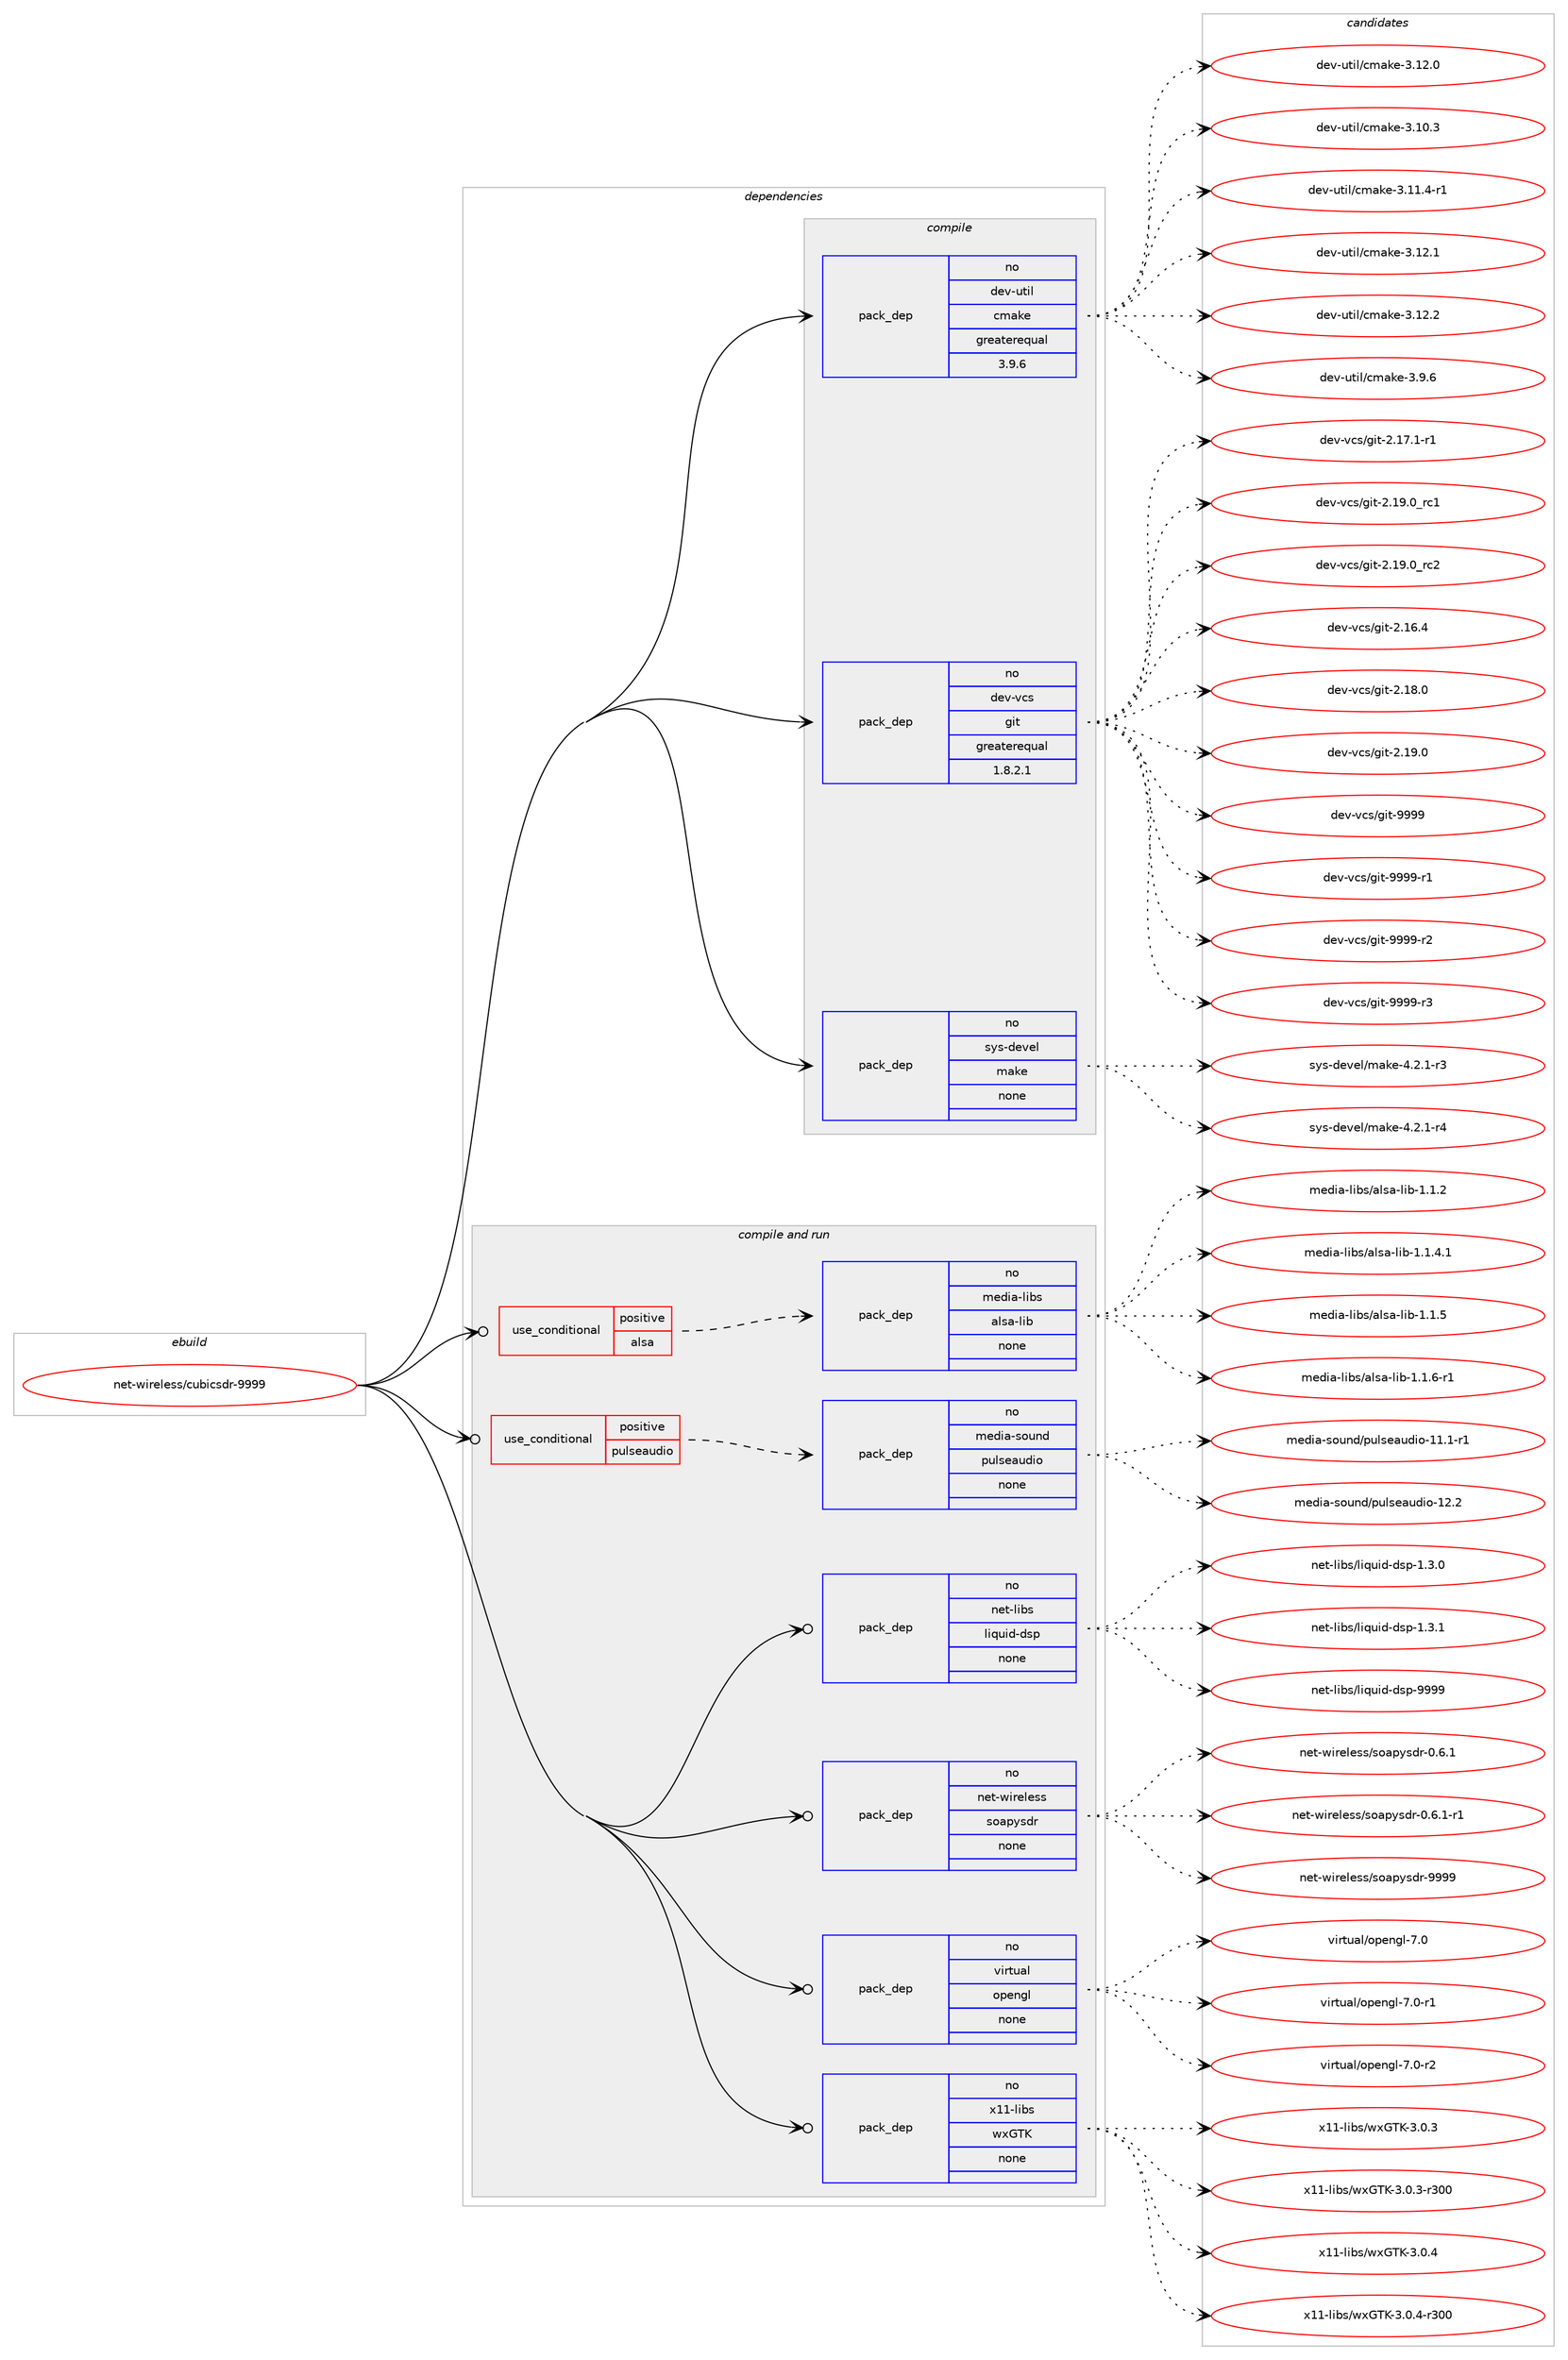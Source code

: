 digraph prolog {

# *************
# Graph options
# *************

newrank=true;
concentrate=true;
compound=true;
graph [rankdir=LR,fontname=Helvetica,fontsize=10,ranksep=1.5];#, ranksep=2.5, nodesep=0.2];
edge  [arrowhead=vee];
node  [fontname=Helvetica,fontsize=10];

# **********
# The ebuild
# **********

subgraph cluster_leftcol {
color=gray;
rank=same;
label=<<i>ebuild</i>>;
id [label="net-wireless/cubicsdr-9999", color=red, width=4, href="../net-wireless/cubicsdr-9999.svg"];
}

# ****************
# The dependencies
# ****************

subgraph cluster_midcol {
color=gray;
label=<<i>dependencies</i>>;
subgraph cluster_compile {
fillcolor="#eeeeee";
style=filled;
label=<<i>compile</i>>;
subgraph pack8276 {
dependency12380 [label=<<TABLE BORDER="0" CELLBORDER="1" CELLSPACING="0" CELLPADDING="4" WIDTH="220"><TR><TD ROWSPAN="6" CELLPADDING="30">pack_dep</TD></TR><TR><TD WIDTH="110">no</TD></TR><TR><TD>dev-util</TD></TR><TR><TD>cmake</TD></TR><TR><TD>greaterequal</TD></TR><TR><TD>3.9.6</TD></TR></TABLE>>, shape=none, color=blue];
}
id:e -> dependency12380:w [weight=20,style="solid",arrowhead="vee"];
subgraph pack8277 {
dependency12381 [label=<<TABLE BORDER="0" CELLBORDER="1" CELLSPACING="0" CELLPADDING="4" WIDTH="220"><TR><TD ROWSPAN="6" CELLPADDING="30">pack_dep</TD></TR><TR><TD WIDTH="110">no</TD></TR><TR><TD>dev-vcs</TD></TR><TR><TD>git</TD></TR><TR><TD>greaterequal</TD></TR><TR><TD>1.8.2.1</TD></TR></TABLE>>, shape=none, color=blue];
}
id:e -> dependency12381:w [weight=20,style="solid",arrowhead="vee"];
subgraph pack8278 {
dependency12382 [label=<<TABLE BORDER="0" CELLBORDER="1" CELLSPACING="0" CELLPADDING="4" WIDTH="220"><TR><TD ROWSPAN="6" CELLPADDING="30">pack_dep</TD></TR><TR><TD WIDTH="110">no</TD></TR><TR><TD>sys-devel</TD></TR><TR><TD>make</TD></TR><TR><TD>none</TD></TR><TR><TD></TD></TR></TABLE>>, shape=none, color=blue];
}
id:e -> dependency12382:w [weight=20,style="solid",arrowhead="vee"];
}
subgraph cluster_compileandrun {
fillcolor="#eeeeee";
style=filled;
label=<<i>compile and run</i>>;
subgraph cond3887 {
dependency12383 [label=<<TABLE BORDER="0" CELLBORDER="1" CELLSPACING="0" CELLPADDING="4"><TR><TD ROWSPAN="3" CELLPADDING="10">use_conditional</TD></TR><TR><TD>positive</TD></TR><TR><TD>alsa</TD></TR></TABLE>>, shape=none, color=red];
subgraph pack8279 {
dependency12384 [label=<<TABLE BORDER="0" CELLBORDER="1" CELLSPACING="0" CELLPADDING="4" WIDTH="220"><TR><TD ROWSPAN="6" CELLPADDING="30">pack_dep</TD></TR><TR><TD WIDTH="110">no</TD></TR><TR><TD>media-libs</TD></TR><TR><TD>alsa-lib</TD></TR><TR><TD>none</TD></TR><TR><TD></TD></TR></TABLE>>, shape=none, color=blue];
}
dependency12383:e -> dependency12384:w [weight=20,style="dashed",arrowhead="vee"];
}
id:e -> dependency12383:w [weight=20,style="solid",arrowhead="odotvee"];
subgraph cond3888 {
dependency12385 [label=<<TABLE BORDER="0" CELLBORDER="1" CELLSPACING="0" CELLPADDING="4"><TR><TD ROWSPAN="3" CELLPADDING="10">use_conditional</TD></TR><TR><TD>positive</TD></TR><TR><TD>pulseaudio</TD></TR></TABLE>>, shape=none, color=red];
subgraph pack8280 {
dependency12386 [label=<<TABLE BORDER="0" CELLBORDER="1" CELLSPACING="0" CELLPADDING="4" WIDTH="220"><TR><TD ROWSPAN="6" CELLPADDING="30">pack_dep</TD></TR><TR><TD WIDTH="110">no</TD></TR><TR><TD>media-sound</TD></TR><TR><TD>pulseaudio</TD></TR><TR><TD>none</TD></TR><TR><TD></TD></TR></TABLE>>, shape=none, color=blue];
}
dependency12385:e -> dependency12386:w [weight=20,style="dashed",arrowhead="vee"];
}
id:e -> dependency12385:w [weight=20,style="solid",arrowhead="odotvee"];
subgraph pack8281 {
dependency12387 [label=<<TABLE BORDER="0" CELLBORDER="1" CELLSPACING="0" CELLPADDING="4" WIDTH="220"><TR><TD ROWSPAN="6" CELLPADDING="30">pack_dep</TD></TR><TR><TD WIDTH="110">no</TD></TR><TR><TD>net-libs</TD></TR><TR><TD>liquid-dsp</TD></TR><TR><TD>none</TD></TR><TR><TD></TD></TR></TABLE>>, shape=none, color=blue];
}
id:e -> dependency12387:w [weight=20,style="solid",arrowhead="odotvee"];
subgraph pack8282 {
dependency12388 [label=<<TABLE BORDER="0" CELLBORDER="1" CELLSPACING="0" CELLPADDING="4" WIDTH="220"><TR><TD ROWSPAN="6" CELLPADDING="30">pack_dep</TD></TR><TR><TD WIDTH="110">no</TD></TR><TR><TD>net-wireless</TD></TR><TR><TD>soapysdr</TD></TR><TR><TD>none</TD></TR><TR><TD></TD></TR></TABLE>>, shape=none, color=blue];
}
id:e -> dependency12388:w [weight=20,style="solid",arrowhead="odotvee"];
subgraph pack8283 {
dependency12389 [label=<<TABLE BORDER="0" CELLBORDER="1" CELLSPACING="0" CELLPADDING="4" WIDTH="220"><TR><TD ROWSPAN="6" CELLPADDING="30">pack_dep</TD></TR><TR><TD WIDTH="110">no</TD></TR><TR><TD>virtual</TD></TR><TR><TD>opengl</TD></TR><TR><TD>none</TD></TR><TR><TD></TD></TR></TABLE>>, shape=none, color=blue];
}
id:e -> dependency12389:w [weight=20,style="solid",arrowhead="odotvee"];
subgraph pack8284 {
dependency12390 [label=<<TABLE BORDER="0" CELLBORDER="1" CELLSPACING="0" CELLPADDING="4" WIDTH="220"><TR><TD ROWSPAN="6" CELLPADDING="30">pack_dep</TD></TR><TR><TD WIDTH="110">no</TD></TR><TR><TD>x11-libs</TD></TR><TR><TD>wxGTK</TD></TR><TR><TD>none</TD></TR><TR><TD></TD></TR></TABLE>>, shape=none, color=blue];
}
id:e -> dependency12390:w [weight=20,style="solid",arrowhead="odotvee"];
}
subgraph cluster_run {
fillcolor="#eeeeee";
style=filled;
label=<<i>run</i>>;
}
}

# **************
# The candidates
# **************

subgraph cluster_choices {
rank=same;
color=gray;
label=<<i>candidates</i>>;

subgraph choice8276 {
color=black;
nodesep=1;
choice1001011184511711610510847991099710710145514649504648 [label="dev-util/cmake-3.12.0", color=red, width=4,href="../dev-util/cmake-3.12.0.svg"];
choice1001011184511711610510847991099710710145514649484651 [label="dev-util/cmake-3.10.3", color=red, width=4,href="../dev-util/cmake-3.10.3.svg"];
choice10010111845117116105108479910997107101455146494946524511449 [label="dev-util/cmake-3.11.4-r1", color=red, width=4,href="../dev-util/cmake-3.11.4-r1.svg"];
choice1001011184511711610510847991099710710145514649504649 [label="dev-util/cmake-3.12.1", color=red, width=4,href="../dev-util/cmake-3.12.1.svg"];
choice1001011184511711610510847991099710710145514649504650 [label="dev-util/cmake-3.12.2", color=red, width=4,href="../dev-util/cmake-3.12.2.svg"];
choice10010111845117116105108479910997107101455146574654 [label="dev-util/cmake-3.9.6", color=red, width=4,href="../dev-util/cmake-3.9.6.svg"];
dependency12380:e -> choice1001011184511711610510847991099710710145514649504648:w [style=dotted,weight="100"];
dependency12380:e -> choice1001011184511711610510847991099710710145514649484651:w [style=dotted,weight="100"];
dependency12380:e -> choice10010111845117116105108479910997107101455146494946524511449:w [style=dotted,weight="100"];
dependency12380:e -> choice1001011184511711610510847991099710710145514649504649:w [style=dotted,weight="100"];
dependency12380:e -> choice1001011184511711610510847991099710710145514649504650:w [style=dotted,weight="100"];
dependency12380:e -> choice10010111845117116105108479910997107101455146574654:w [style=dotted,weight="100"];
}
subgraph choice8277 {
color=black;
nodesep=1;
choice100101118451189911547103105116455046495546494511449 [label="dev-vcs/git-2.17.1-r1", color=red, width=4,href="../dev-vcs/git-2.17.1-r1.svg"];
choice10010111845118991154710310511645504649574648951149949 [label="dev-vcs/git-2.19.0_rc1", color=red, width=4,href="../dev-vcs/git-2.19.0_rc1.svg"];
choice10010111845118991154710310511645504649574648951149950 [label="dev-vcs/git-2.19.0_rc2", color=red, width=4,href="../dev-vcs/git-2.19.0_rc2.svg"];
choice10010111845118991154710310511645504649544652 [label="dev-vcs/git-2.16.4", color=red, width=4,href="../dev-vcs/git-2.16.4.svg"];
choice10010111845118991154710310511645504649564648 [label="dev-vcs/git-2.18.0", color=red, width=4,href="../dev-vcs/git-2.18.0.svg"];
choice10010111845118991154710310511645504649574648 [label="dev-vcs/git-2.19.0", color=red, width=4,href="../dev-vcs/git-2.19.0.svg"];
choice1001011184511899115471031051164557575757 [label="dev-vcs/git-9999", color=red, width=4,href="../dev-vcs/git-9999.svg"];
choice10010111845118991154710310511645575757574511449 [label="dev-vcs/git-9999-r1", color=red, width=4,href="../dev-vcs/git-9999-r1.svg"];
choice10010111845118991154710310511645575757574511450 [label="dev-vcs/git-9999-r2", color=red, width=4,href="../dev-vcs/git-9999-r2.svg"];
choice10010111845118991154710310511645575757574511451 [label="dev-vcs/git-9999-r3", color=red, width=4,href="../dev-vcs/git-9999-r3.svg"];
dependency12381:e -> choice100101118451189911547103105116455046495546494511449:w [style=dotted,weight="100"];
dependency12381:e -> choice10010111845118991154710310511645504649574648951149949:w [style=dotted,weight="100"];
dependency12381:e -> choice10010111845118991154710310511645504649574648951149950:w [style=dotted,weight="100"];
dependency12381:e -> choice10010111845118991154710310511645504649544652:w [style=dotted,weight="100"];
dependency12381:e -> choice10010111845118991154710310511645504649564648:w [style=dotted,weight="100"];
dependency12381:e -> choice10010111845118991154710310511645504649574648:w [style=dotted,weight="100"];
dependency12381:e -> choice1001011184511899115471031051164557575757:w [style=dotted,weight="100"];
dependency12381:e -> choice10010111845118991154710310511645575757574511449:w [style=dotted,weight="100"];
dependency12381:e -> choice10010111845118991154710310511645575757574511450:w [style=dotted,weight="100"];
dependency12381:e -> choice10010111845118991154710310511645575757574511451:w [style=dotted,weight="100"];
}
subgraph choice8278 {
color=black;
nodesep=1;
choice1151211154510010111810110847109971071014552465046494511451 [label="sys-devel/make-4.2.1-r3", color=red, width=4,href="../sys-devel/make-4.2.1-r3.svg"];
choice1151211154510010111810110847109971071014552465046494511452 [label="sys-devel/make-4.2.1-r4", color=red, width=4,href="../sys-devel/make-4.2.1-r4.svg"];
dependency12382:e -> choice1151211154510010111810110847109971071014552465046494511451:w [style=dotted,weight="100"];
dependency12382:e -> choice1151211154510010111810110847109971071014552465046494511452:w [style=dotted,weight="100"];
}
subgraph choice8279 {
color=black;
nodesep=1;
choice1091011001059745108105981154797108115974510810598454946494650 [label="media-libs/alsa-lib-1.1.2", color=red, width=4,href="../media-libs/alsa-lib-1.1.2.svg"];
choice10910110010597451081059811547971081159745108105984549464946524649 [label="media-libs/alsa-lib-1.1.4.1", color=red, width=4,href="../media-libs/alsa-lib-1.1.4.1.svg"];
choice1091011001059745108105981154797108115974510810598454946494653 [label="media-libs/alsa-lib-1.1.5", color=red, width=4,href="../media-libs/alsa-lib-1.1.5.svg"];
choice10910110010597451081059811547971081159745108105984549464946544511449 [label="media-libs/alsa-lib-1.1.6-r1", color=red, width=4,href="../media-libs/alsa-lib-1.1.6-r1.svg"];
dependency12384:e -> choice1091011001059745108105981154797108115974510810598454946494650:w [style=dotted,weight="100"];
dependency12384:e -> choice10910110010597451081059811547971081159745108105984549464946524649:w [style=dotted,weight="100"];
dependency12384:e -> choice1091011001059745108105981154797108115974510810598454946494653:w [style=dotted,weight="100"];
dependency12384:e -> choice10910110010597451081059811547971081159745108105984549464946544511449:w [style=dotted,weight="100"];
}
subgraph choice8280 {
color=black;
nodesep=1;
choice1091011001059745115111117110100471121171081151019711710010511145494946494511449 [label="media-sound/pulseaudio-11.1-r1", color=red, width=4,href="../media-sound/pulseaudio-11.1-r1.svg"];
choice109101100105974511511111711010047112117108115101971171001051114549504650 [label="media-sound/pulseaudio-12.2", color=red, width=4,href="../media-sound/pulseaudio-12.2.svg"];
dependency12386:e -> choice1091011001059745115111117110100471121171081151019711710010511145494946494511449:w [style=dotted,weight="100"];
dependency12386:e -> choice109101100105974511511111711010047112117108115101971171001051114549504650:w [style=dotted,weight="100"];
}
subgraph choice8281 {
color=black;
nodesep=1;
choice11010111645108105981154710810511311710510045100115112454946514648 [label="net-libs/liquid-dsp-1.3.0", color=red, width=4,href="../net-libs/liquid-dsp-1.3.0.svg"];
choice11010111645108105981154710810511311710510045100115112454946514649 [label="net-libs/liquid-dsp-1.3.1", color=red, width=4,href="../net-libs/liquid-dsp-1.3.1.svg"];
choice110101116451081059811547108105113117105100451001151124557575757 [label="net-libs/liquid-dsp-9999", color=red, width=4,href="../net-libs/liquid-dsp-9999.svg"];
dependency12387:e -> choice11010111645108105981154710810511311710510045100115112454946514648:w [style=dotted,weight="100"];
dependency12387:e -> choice11010111645108105981154710810511311710510045100115112454946514649:w [style=dotted,weight="100"];
dependency12387:e -> choice110101116451081059811547108105113117105100451001151124557575757:w [style=dotted,weight="100"];
}
subgraph choice8282 {
color=black;
nodesep=1;
choice110101116451191051141011081011151154711511197112121115100114454846544649 [label="net-wireless/soapysdr-0.6.1", color=red, width=4,href="../net-wireless/soapysdr-0.6.1.svg"];
choice1101011164511910511410110810111511547115111971121211151001144548465446494511449 [label="net-wireless/soapysdr-0.6.1-r1", color=red, width=4,href="../net-wireless/soapysdr-0.6.1-r1.svg"];
choice1101011164511910511410110810111511547115111971121211151001144557575757 [label="net-wireless/soapysdr-9999", color=red, width=4,href="../net-wireless/soapysdr-9999.svg"];
dependency12388:e -> choice110101116451191051141011081011151154711511197112121115100114454846544649:w [style=dotted,weight="100"];
dependency12388:e -> choice1101011164511910511410110810111511547115111971121211151001144548465446494511449:w [style=dotted,weight="100"];
dependency12388:e -> choice1101011164511910511410110810111511547115111971121211151001144557575757:w [style=dotted,weight="100"];
}
subgraph choice8283 {
color=black;
nodesep=1;
choice118105114116117971084711111210111010310845554648 [label="virtual/opengl-7.0", color=red, width=4,href="../virtual/opengl-7.0.svg"];
choice1181051141161179710847111112101110103108455546484511449 [label="virtual/opengl-7.0-r1", color=red, width=4,href="../virtual/opengl-7.0-r1.svg"];
choice1181051141161179710847111112101110103108455546484511450 [label="virtual/opengl-7.0-r2", color=red, width=4,href="../virtual/opengl-7.0-r2.svg"];
dependency12389:e -> choice118105114116117971084711111210111010310845554648:w [style=dotted,weight="100"];
dependency12389:e -> choice1181051141161179710847111112101110103108455546484511449:w [style=dotted,weight="100"];
dependency12389:e -> choice1181051141161179710847111112101110103108455546484511450:w [style=dotted,weight="100"];
}
subgraph choice8284 {
color=black;
nodesep=1;
choice1204949451081059811547119120718475455146484651 [label="x11-libs/wxGTK-3.0.3", color=red, width=4,href="../x11-libs/wxGTK-3.0.3.svg"];
choice120494945108105981154711912071847545514648465145114514848 [label="x11-libs/wxGTK-3.0.3-r300", color=red, width=4,href="../x11-libs/wxGTK-3.0.3-r300.svg"];
choice1204949451081059811547119120718475455146484652 [label="x11-libs/wxGTK-3.0.4", color=red, width=4,href="../x11-libs/wxGTK-3.0.4.svg"];
choice120494945108105981154711912071847545514648465245114514848 [label="x11-libs/wxGTK-3.0.4-r300", color=red, width=4,href="../x11-libs/wxGTK-3.0.4-r300.svg"];
dependency12390:e -> choice1204949451081059811547119120718475455146484651:w [style=dotted,weight="100"];
dependency12390:e -> choice120494945108105981154711912071847545514648465145114514848:w [style=dotted,weight="100"];
dependency12390:e -> choice1204949451081059811547119120718475455146484652:w [style=dotted,weight="100"];
dependency12390:e -> choice120494945108105981154711912071847545514648465245114514848:w [style=dotted,weight="100"];
}
}

}
